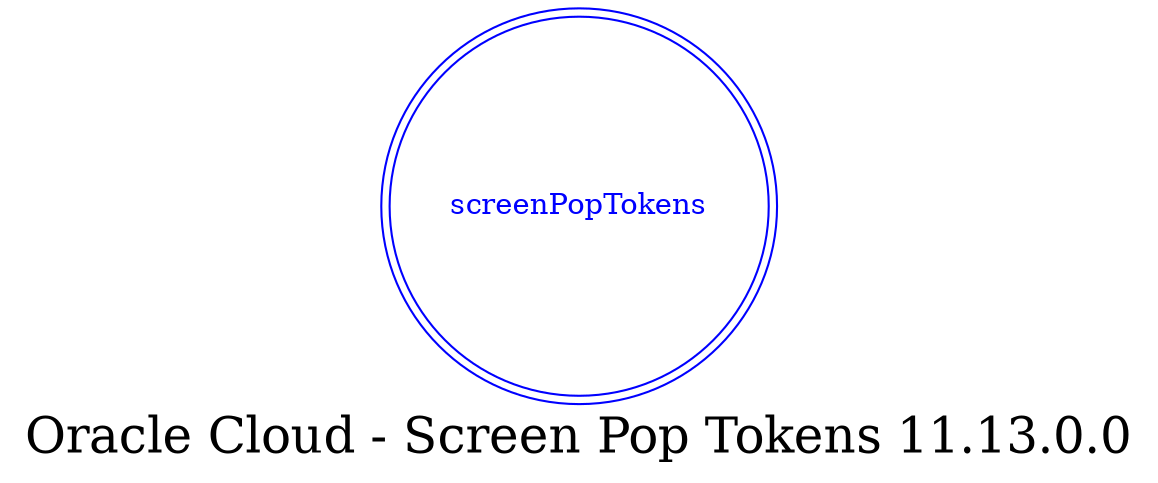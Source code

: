 digraph LexiconGraph {
graph[label="Oracle Cloud - Screen Pop Tokens 11.13.0.0", fontsize=24]
splines=true
"screenPopTokens" [color=blue, fontcolor=blue, shape=doublecircle]
}
